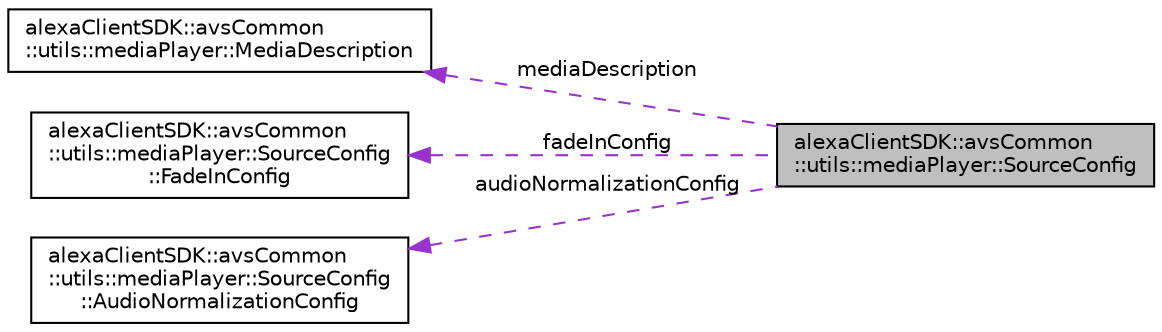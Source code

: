 digraph "alexaClientSDK::avsCommon::utils::mediaPlayer::SourceConfig"
{
  edge [fontname="Helvetica",fontsize="10",labelfontname="Helvetica",labelfontsize="10"];
  node [fontname="Helvetica",fontsize="10",shape=record];
  rankdir="LR";
  Node1 [label="alexaClientSDK::avsCommon\l::utils::mediaPlayer::SourceConfig",height=0.2,width=0.4,color="black", fillcolor="grey75", style="filled", fontcolor="black"];
  Node2 -> Node1 [dir="back",color="darkorchid3",fontsize="10",style="dashed",label=" mediaDescription" ,fontname="Helvetica"];
  Node2 [label="alexaClientSDK::avsCommon\l::utils::mediaPlayer::MediaDescription",height=0.2,width=0.4,color="black", fillcolor="white", style="filled",URL="$structalexa_client_s_d_k_1_1avs_common_1_1utils_1_1media_player_1_1_media_description.html"];
  Node3 -> Node1 [dir="back",color="darkorchid3",fontsize="10",style="dashed",label=" fadeInConfig" ,fontname="Helvetica"];
  Node3 [label="alexaClientSDK::avsCommon\l::utils::mediaPlayer::SourceConfig\l::FadeInConfig",height=0.2,width=0.4,color="black", fillcolor="white", style="filled",URL="$structalexa_client_s_d_k_1_1avs_common_1_1utils_1_1media_player_1_1_source_config_1_1_fade_in_config.html"];
  Node4 -> Node1 [dir="back",color="darkorchid3",fontsize="10",style="dashed",label=" audioNormalizationConfig" ,fontname="Helvetica"];
  Node4 [label="alexaClientSDK::avsCommon\l::utils::mediaPlayer::SourceConfig\l::AudioNormalizationConfig",height=0.2,width=0.4,color="black", fillcolor="white", style="filled",URL="$structalexa_client_s_d_k_1_1avs_common_1_1utils_1_1media_player_1_1_source_config_1_1_audio_normalization_config.html"];
}
